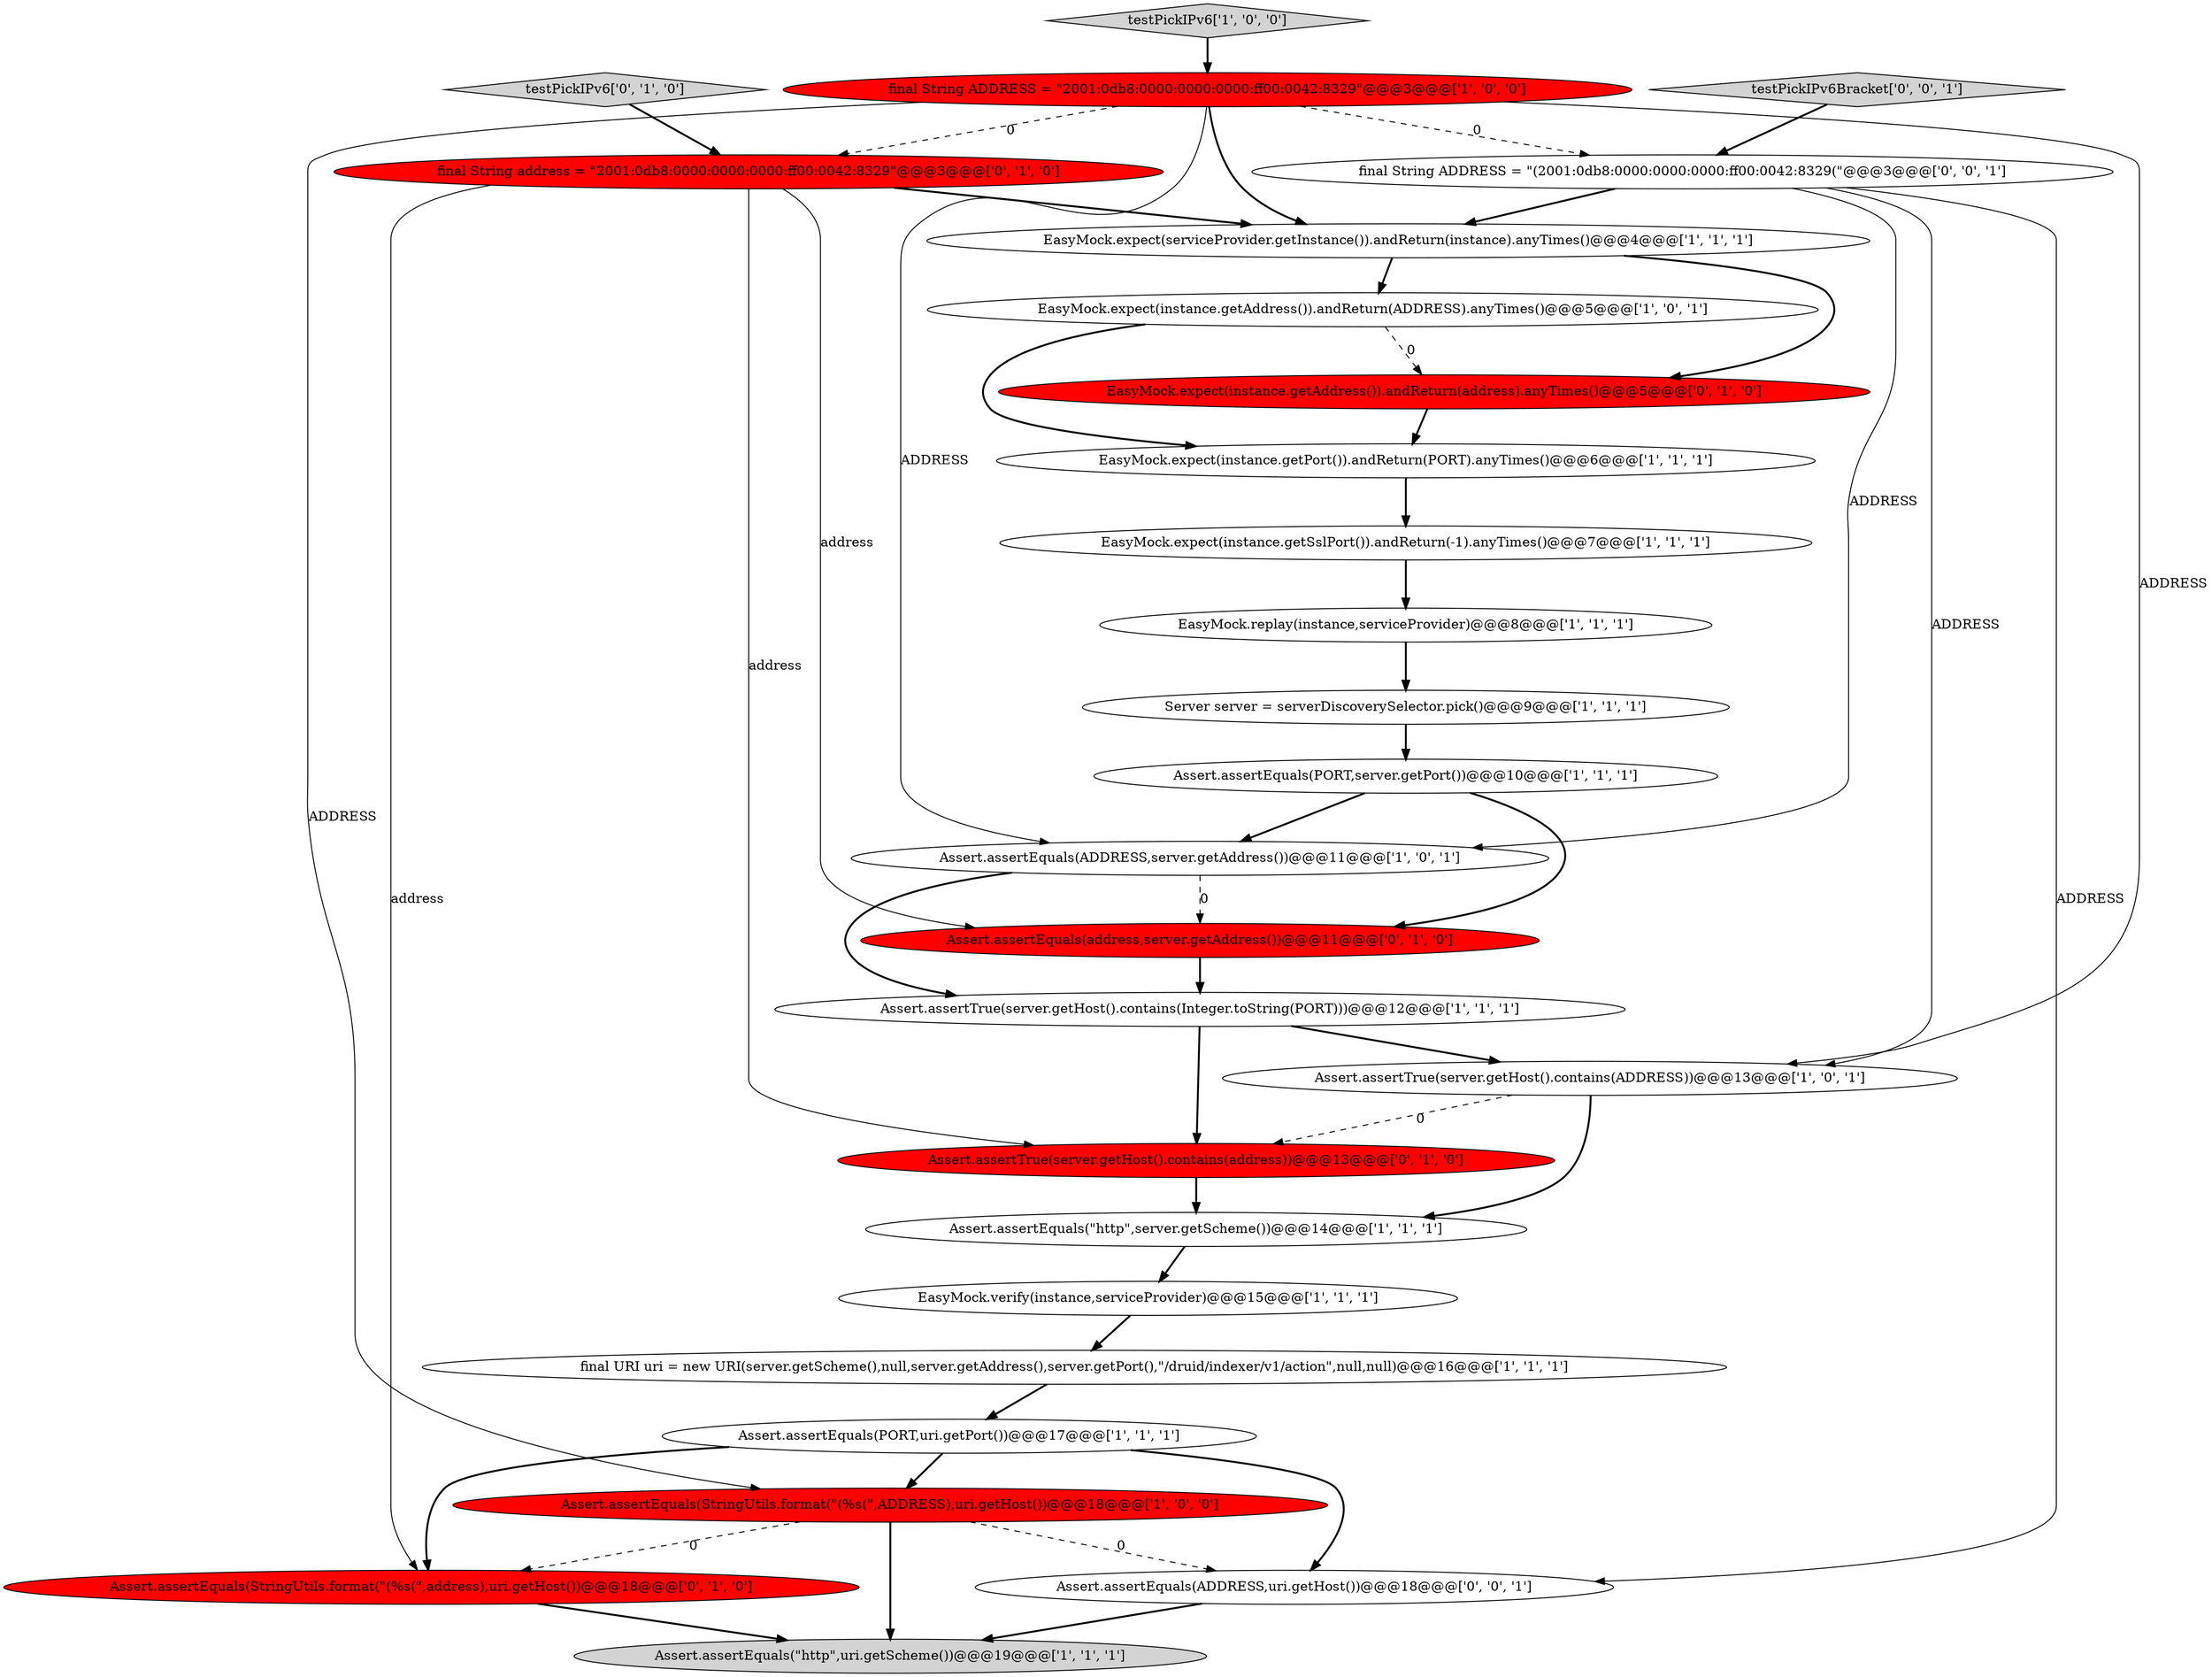 digraph {
13 [style = filled, label = "Assert.assertTrue(server.getHost().contains(Integer.toString(PORT)))@@@12@@@['1', '1', '1']", fillcolor = white, shape = ellipse image = "AAA0AAABBB1BBB"];
20 [style = filled, label = "Assert.assertEquals(StringUtils.format(\"(%s(\",address),uri.getHost())@@@18@@@['0', '1', '0']", fillcolor = red, shape = ellipse image = "AAA1AAABBB2BBB"];
5 [style = filled, label = "EasyMock.replay(instance,serviceProvider)@@@8@@@['1', '1', '1']", fillcolor = white, shape = ellipse image = "AAA0AAABBB1BBB"];
10 [style = filled, label = "Assert.assertEquals(\"http\",server.getScheme())@@@14@@@['1', '1', '1']", fillcolor = white, shape = ellipse image = "AAA0AAABBB1BBB"];
22 [style = filled, label = "Assert.assertEquals(address,server.getAddress())@@@11@@@['0', '1', '0']", fillcolor = red, shape = ellipse image = "AAA1AAABBB2BBB"];
25 [style = filled, label = "Assert.assertEquals(ADDRESS,uri.getHost())@@@18@@@['0', '0', '1']", fillcolor = white, shape = ellipse image = "AAA0AAABBB3BBB"];
24 [style = filled, label = "testPickIPv6Bracket['0', '0', '1']", fillcolor = lightgray, shape = diamond image = "AAA0AAABBB3BBB"];
7 [style = filled, label = "Assert.assertTrue(server.getHost().contains(ADDRESS))@@@13@@@['1', '0', '1']", fillcolor = white, shape = ellipse image = "AAA0AAABBB1BBB"];
4 [style = filled, label = "EasyMock.expect(serviceProvider.getInstance()).andReturn(instance).anyTimes()@@@4@@@['1', '1', '1']", fillcolor = white, shape = ellipse image = "AAA0AAABBB1BBB"];
15 [style = filled, label = "Assert.assertEquals(StringUtils.format(\"(%s(\",ADDRESS),uri.getHost())@@@18@@@['1', '0', '0']", fillcolor = red, shape = ellipse image = "AAA1AAABBB1BBB"];
1 [style = filled, label = "final String ADDRESS = \"2001:0db8:0000:0000:0000:ff00:0042:8329\"@@@3@@@['1', '0', '0']", fillcolor = red, shape = ellipse image = "AAA1AAABBB1BBB"];
26 [style = filled, label = "final String ADDRESS = \"(2001:0db8:0000:0000:0000:ff00:0042:8329(\"@@@3@@@['0', '0', '1']", fillcolor = white, shape = ellipse image = "AAA0AAABBB3BBB"];
14 [style = filled, label = "Assert.assertEquals(ADDRESS,server.getAddress())@@@11@@@['1', '0', '1']", fillcolor = white, shape = ellipse image = "AAA0AAABBB1BBB"];
3 [style = filled, label = "EasyMock.expect(instance.getPort()).andReturn(PORT).anyTimes()@@@6@@@['1', '1', '1']", fillcolor = white, shape = ellipse image = "AAA0AAABBB1BBB"];
18 [style = filled, label = "testPickIPv6['0', '1', '0']", fillcolor = lightgray, shape = diamond image = "AAA0AAABBB2BBB"];
2 [style = filled, label = "Server server = serverDiscoverySelector.pick()@@@9@@@['1', '1', '1']", fillcolor = white, shape = ellipse image = "AAA0AAABBB1BBB"];
23 [style = filled, label = "EasyMock.expect(instance.getAddress()).andReturn(address).anyTimes()@@@5@@@['0', '1', '0']", fillcolor = red, shape = ellipse image = "AAA1AAABBB2BBB"];
17 [style = filled, label = "Assert.assertEquals(PORT,uri.getPort())@@@17@@@['1', '1', '1']", fillcolor = white, shape = ellipse image = "AAA0AAABBB1BBB"];
12 [style = filled, label = "final URI uri = new URI(server.getScheme(),null,server.getAddress(),server.getPort(),\"/druid/indexer/v1/action\",null,null)@@@16@@@['1', '1', '1']", fillcolor = white, shape = ellipse image = "AAA0AAABBB1BBB"];
0 [style = filled, label = "Assert.assertEquals(PORT,server.getPort())@@@10@@@['1', '1', '1']", fillcolor = white, shape = ellipse image = "AAA0AAABBB1BBB"];
6 [style = filled, label = "testPickIPv6['1', '0', '0']", fillcolor = lightgray, shape = diamond image = "AAA0AAABBB1BBB"];
21 [style = filled, label = "final String address = \"2001:0db8:0000:0000:0000:ff00:0042:8329\"@@@3@@@['0', '1', '0']", fillcolor = red, shape = ellipse image = "AAA1AAABBB2BBB"];
9 [style = filled, label = "EasyMock.expect(instance.getSslPort()).andReturn(-1).anyTimes()@@@7@@@['1', '1', '1']", fillcolor = white, shape = ellipse image = "AAA0AAABBB1BBB"];
16 [style = filled, label = "EasyMock.expect(instance.getAddress()).andReturn(ADDRESS).anyTimes()@@@5@@@['1', '0', '1']", fillcolor = white, shape = ellipse image = "AAA0AAABBB1BBB"];
11 [style = filled, label = "EasyMock.verify(instance,serviceProvider)@@@15@@@['1', '1', '1']", fillcolor = white, shape = ellipse image = "AAA0AAABBB1BBB"];
8 [style = filled, label = "Assert.assertEquals(\"http\",uri.getScheme())@@@19@@@['1', '1', '1']", fillcolor = lightgray, shape = ellipse image = "AAA0AAABBB1BBB"];
19 [style = filled, label = "Assert.assertTrue(server.getHost().contains(address))@@@13@@@['0', '1', '0']", fillcolor = red, shape = ellipse image = "AAA1AAABBB2BBB"];
16->3 [style = bold, label=""];
17->25 [style = bold, label=""];
1->7 [style = solid, label="ADDRESS"];
1->4 [style = bold, label=""];
15->20 [style = dashed, label="0"];
21->22 [style = solid, label="address"];
7->10 [style = bold, label=""];
1->26 [style = dashed, label="0"];
26->14 [style = solid, label="ADDRESS"];
12->17 [style = bold, label=""];
21->20 [style = solid, label="address"];
14->22 [style = dashed, label="0"];
19->10 [style = bold, label=""];
11->12 [style = bold, label=""];
23->3 [style = bold, label=""];
1->21 [style = dashed, label="0"];
16->23 [style = dashed, label="0"];
26->4 [style = bold, label=""];
3->9 [style = bold, label=""];
6->1 [style = bold, label=""];
24->26 [style = bold, label=""];
26->25 [style = solid, label="ADDRESS"];
5->2 [style = bold, label=""];
0->14 [style = bold, label=""];
2->0 [style = bold, label=""];
13->19 [style = bold, label=""];
20->8 [style = bold, label=""];
15->25 [style = dashed, label="0"];
7->19 [style = dashed, label="0"];
13->7 [style = bold, label=""];
0->22 [style = bold, label=""];
1->15 [style = solid, label="ADDRESS"];
17->15 [style = bold, label=""];
9->5 [style = bold, label=""];
26->7 [style = solid, label="ADDRESS"];
17->20 [style = bold, label=""];
25->8 [style = bold, label=""];
14->13 [style = bold, label=""];
22->13 [style = bold, label=""];
18->21 [style = bold, label=""];
1->14 [style = solid, label="ADDRESS"];
21->19 [style = solid, label="address"];
15->8 [style = bold, label=""];
4->23 [style = bold, label=""];
4->16 [style = bold, label=""];
21->4 [style = bold, label=""];
10->11 [style = bold, label=""];
}
